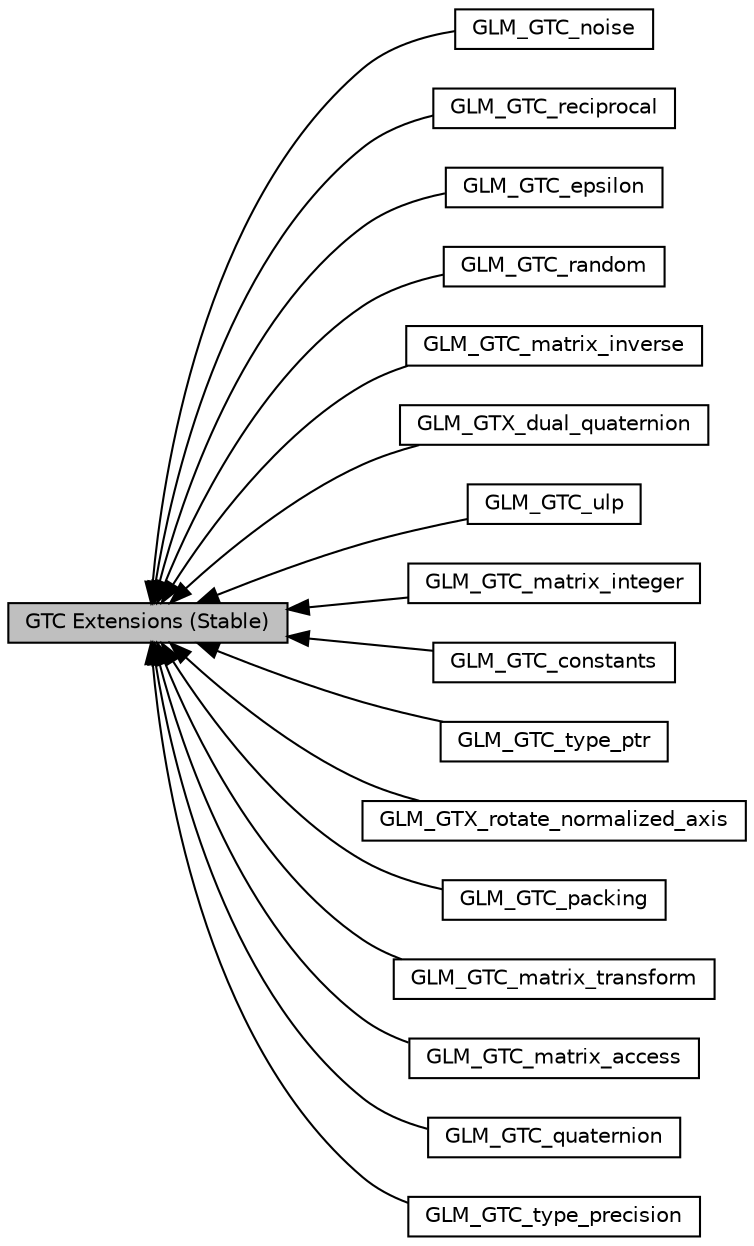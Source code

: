 digraph "GTC Extensions (Stable)"
{
  edge [fontname="Helvetica",fontsize="10",labelfontname="Helvetica",labelfontsize="10"];
  node [fontname="Helvetica",fontsize="10",shape=record];
  rankdir=LR;
  Node7 [label="GLM_GTC_noise",height=0.2,width=0.4,color="black", fillcolor="white", style="filled",URL="$group__gtc__noise.html"];
  Node0 [label="GTC Extensions (Stable)",height=0.2,width=0.4,color="black", fillcolor="grey75", style="filled", fontcolor="black"];
  Node11 [label="GLM_GTC_reciprocal",height=0.2,width=0.4,color="black", fillcolor="white", style="filled",URL="$group__gtc__reciprocal.html",tooltip="Define secant, cosecant and cotangent functions. "];
  Node2 [label="GLM_GTC_epsilon",height=0.2,width=0.4,color="black", fillcolor="white", style="filled",URL="$group__gtc__epsilon.html",tooltip="Comparison functions for a user defined epsilon values. "];
  Node10 [label="GLM_GTC_random",height=0.2,width=0.4,color="black", fillcolor="white", style="filled",URL="$group__gtc__random.html",tooltip="Generate random number from various distribution methods. "];
  Node5 [label="GLM_GTC_matrix_inverse",height=0.2,width=0.4,color="black", fillcolor="white", style="filled",URL="$group__gtc__matrix__inverse.html"];
  Node15 [label="GLM_GTX_dual_quaternion",height=0.2,width=0.4,color="black", fillcolor="white", style="filled",URL="$group__gtc__dual__quaternion.html",tooltip="Defines a templated dual-quaternion type and several dual-quaternion operations. "];
  Node14 [label="GLM_GTC_ulp",height=0.2,width=0.4,color="black", fillcolor="white", style="filled",URL="$group__gtc__ulp.html",tooltip="Allow the measurement of the accuracy of a function against a reference implementation. This extension works on floating-point data and provide results in ULP. <glm/gtc/ulp.hpp> need to be included to use these features. "];
  Node4 [label="GLM_GTC_matrix_integer",height=0.2,width=0.4,color="black", fillcolor="white", style="filled",URL="$group__gtc__matrix__integer.html"];
  Node1 [label="GLM_GTC_constants",height=0.2,width=0.4,color="black", fillcolor="white", style="filled",URL="$group__gtc__constants.html",tooltip="Provide a list of constants and precomputed useful values. "];
  Node13 [label="GLM_GTC_type_ptr",height=0.2,width=0.4,color="black", fillcolor="white", style="filled",URL="$group__gtc__type__ptr.html",tooltip="Handles the interaction between pointers and vector, matrix types. "];
  Node16 [label="GLM_GTX_rotate_normalized_axis",height=0.2,width=0.4,color="black", fillcolor="white", style="filled",URL="$group__gtx__rotate__normalized__axis.html",tooltip="Quaternions and matrices rotations around normalized axis. "];
  Node8 [label="GLM_GTC_packing",height=0.2,width=0.4,color="black", fillcolor="white", style="filled",URL="$group__gtc__packing.html",tooltip="This extension provides a set of function to convert vertors to packed formats. "];
  Node6 [label="GLM_GTC_matrix_transform",height=0.2,width=0.4,color="black", fillcolor="white", style="filled",URL="$group__gtc__matrix__transform.html",tooltip="Defines functions that generate common transformation matrices. "];
  Node3 [label="GLM_GTC_matrix_access",height=0.2,width=0.4,color="black", fillcolor="white", style="filled",URL="$group__gtc__matrix__access.html"];
  Node9 [label="GLM_GTC_quaternion",height=0.2,width=0.4,color="black", fillcolor="white", style="filled",URL="$group__gtc__quaternion.html",tooltip="Defines a templated quaternion type and several quaternion operations. "];
  Node12 [label="GLM_GTC_type_precision",height=0.2,width=0.4,color="black", fillcolor="white", style="filled",URL="$group__gtc__type__precision.html",tooltip="Defines specific C++-based precision types. "];
  Node0->Node1 [shape=plaintext, dir="back", style="solid"];
  Node0->Node2 [shape=plaintext, dir="back", style="solid"];
  Node0->Node3 [shape=plaintext, dir="back", style="solid"];
  Node0->Node4 [shape=plaintext, dir="back", style="solid"];
  Node0->Node5 [shape=plaintext, dir="back", style="solid"];
  Node0->Node6 [shape=plaintext, dir="back", style="solid"];
  Node0->Node7 [shape=plaintext, dir="back", style="solid"];
  Node0->Node8 [shape=plaintext, dir="back", style="solid"];
  Node0->Node9 [shape=plaintext, dir="back", style="solid"];
  Node0->Node10 [shape=plaintext, dir="back", style="solid"];
  Node0->Node11 [shape=plaintext, dir="back", style="solid"];
  Node0->Node12 [shape=plaintext, dir="back", style="solid"];
  Node0->Node13 [shape=plaintext, dir="back", style="solid"];
  Node0->Node14 [shape=plaintext, dir="back", style="solid"];
  Node0->Node15 [shape=plaintext, dir="back", style="solid"];
  Node0->Node16 [shape=plaintext, dir="back", style="solid"];
}
